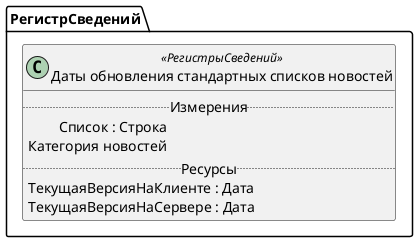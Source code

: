 ﻿@startuml ДатыОбновленияСтандартныхСписковНовостей
'!include templates.wsd
'..\include templates.wsd
class РегистрСведений.ДатыОбновленияСтандартныхСписковНовостей as "Даты обновления стандартных списков новостей" <<РегистрыСведений>>
{
..Измерения..
Список : Строка\rКатегория новостей
..Ресурсы..
ТекущаяВерсияНаКлиенте : Дата
ТекущаяВерсияНаСервере : Дата
}
@enduml
